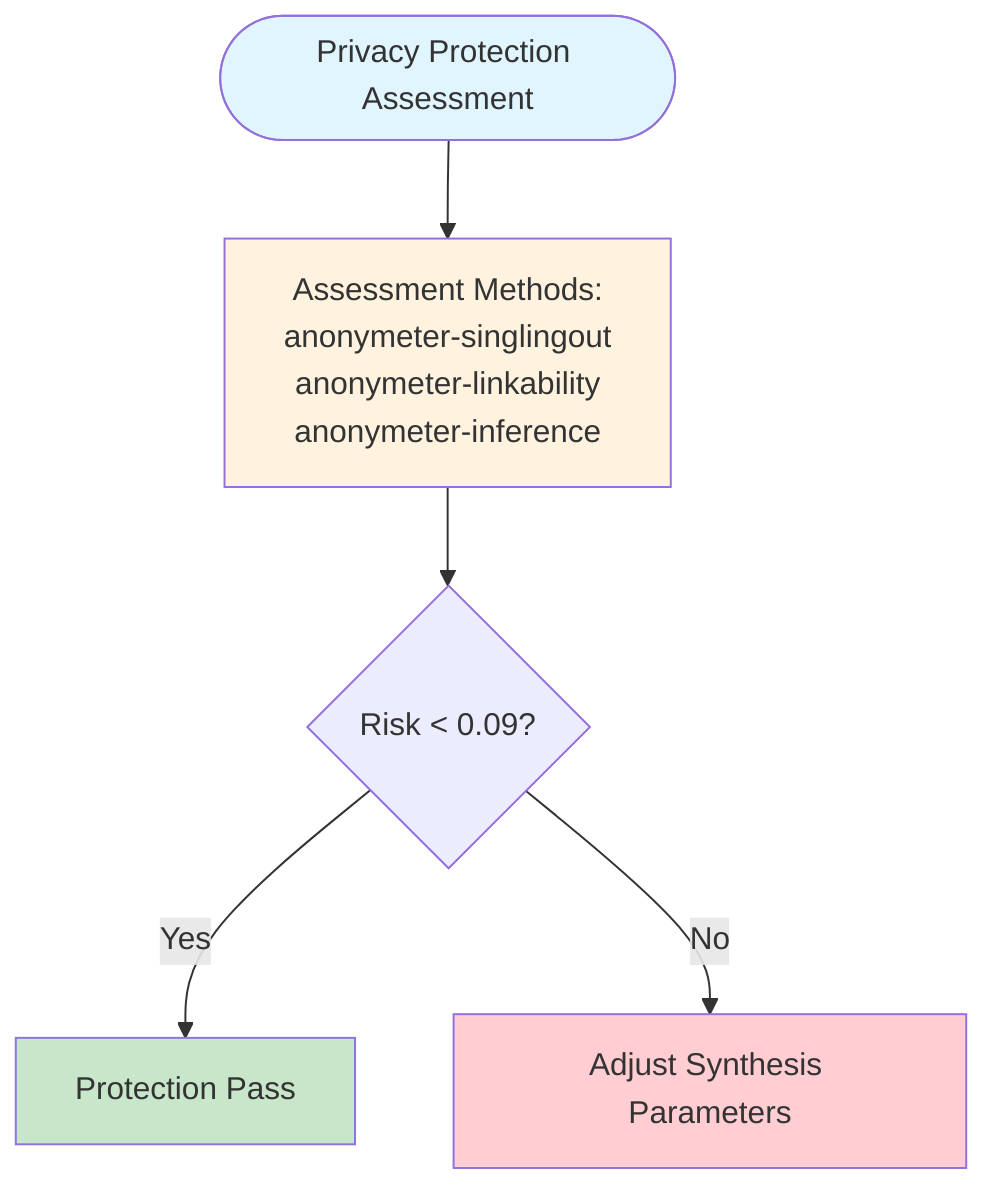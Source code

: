 flowchart TD
    Start([Privacy Protection Assessment])
    Method[Assessment Methods:<br/>anonymeter-singlingout<br/>anonymeter-linkability<br/>anonymeter-inference]
    Check{Risk < 0.09?}
    Pass[Protection Pass]
    Fail[Adjust Synthesis Parameters]

    Start --> Method
    Method --> Check
    Check -->|Yes| Pass
    Check -->|No| Fail

    style Start fill:#e1f5fe
    style Pass fill:#c8e6c9
    style Fail fill:#ffcdd2
    style Method fill:#fff3e0